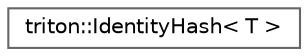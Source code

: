 digraph "Graphical Class Hierarchy"
{
 // LATEX_PDF_SIZE
  bgcolor="transparent";
  edge [fontname=Helvetica,fontsize=10,labelfontname=Helvetica,labelfontsize=10];
  node [fontname=Helvetica,fontsize=10,shape=box,height=0.2,width=0.4];
  rankdir="LR";
  Node0 [label="triton::IdentityHash\< T \>",height=0.2,width=0.4,color="grey40", fillcolor="white", style="filled",URL="$classtriton_1_1IdentityHash.html",tooltip="Used as a hash function in hash tables containers (std::unordered_map, robin_map)."];
}
